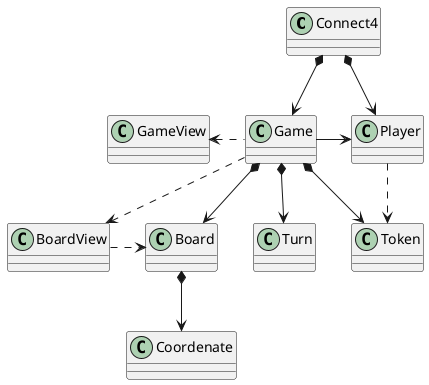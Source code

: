 @startuml "Classes Diagram"

class Connect4
class Game
class Coordenate
class GameView
class Turn
class Token
class Board
class BoardView
class Player

Connect4 *--> Player
Connect4 *--> Game
Game .left> GameView
Game -> Player
Game *--> Board
Game *--> Turn
Game .-> BoardView
BoardView .> Board
Player ..> Token
Game *--> Token
Board *--> Coordenate

@enduml